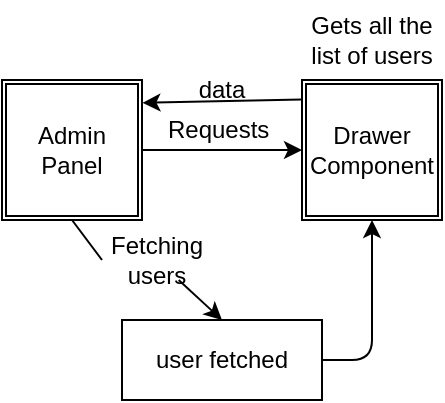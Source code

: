 <mxfile>
    <diagram id="tJLRbwXHy4bHzzvN1dSZ" name="Page-1">
        <mxGraphModel dx="911" dy="317" grid="1" gridSize="10" guides="1" tooltips="1" connect="1" arrows="1" fold="1" page="1" pageScale="1" pageWidth="850" pageHeight="1100" math="0" shadow="0">
            <root>
                <mxCell id="0"/>
                <mxCell id="1" parent="0"/>
                <mxCell id="12" value="" style="edgeStyle=none;html=1;" edge="1" parent="1" source="5">
                    <mxGeometry relative="1" as="geometry">
                        <mxPoint x="330" y="105" as="targetPoint"/>
                    </mxGeometry>
                </mxCell>
                <mxCell id="15" value="" style="edgeStyle=none;html=1;startArrow=none;entryX=0.5;entryY=0;entryDx=0;entryDy=0;" edge="1" parent="1" source="16" target="14">
                    <mxGeometry relative="1" as="geometry"/>
                </mxCell>
                <mxCell id="5" value="Admin Panel" style="shape=ext;double=1;whiteSpace=wrap;html=1;aspect=fixed;" vertex="1" parent="1">
                    <mxGeometry x="180" y="70" width="70" height="70" as="geometry"/>
                </mxCell>
                <mxCell id="7" value="Gets all the list of users" style="text;strokeColor=none;align=center;fillColor=none;html=1;verticalAlign=middle;whiteSpace=wrap;rounded=0;" vertex="1" parent="1">
                    <mxGeometry x="330" y="30" width="70" height="40" as="geometry"/>
                </mxCell>
                <mxCell id="11" value="Drawer&lt;br&gt;Component" style="shape=ext;double=1;whiteSpace=wrap;html=1;aspect=fixed;" vertex="1" parent="1">
                    <mxGeometry x="330" y="70" width="70" height="70" as="geometry"/>
                </mxCell>
                <mxCell id="13" value="Requests&amp;nbsp;" style="text;strokeColor=none;align=center;fillColor=none;html=1;verticalAlign=middle;whiteSpace=wrap;rounded=0;" vertex="1" parent="1">
                    <mxGeometry x="260" y="80" width="60" height="30" as="geometry"/>
                </mxCell>
                <mxCell id="20" value="" style="edgeStyle=none;html=1;entryX=0.5;entryY=1;entryDx=0;entryDy=0;" edge="1" parent="1" source="14" target="11">
                    <mxGeometry relative="1" as="geometry">
                        <mxPoint x="400" y="210" as="targetPoint"/>
                        <Array as="points">
                            <mxPoint x="365" y="210"/>
                        </Array>
                    </mxGeometry>
                </mxCell>
                <mxCell id="14" value="user fetched" style="whiteSpace=wrap;html=1;" vertex="1" parent="1">
                    <mxGeometry x="240" y="190" width="100" height="40" as="geometry"/>
                </mxCell>
                <mxCell id="17" value="" style="edgeStyle=none;html=1;endArrow=none;exitX=0.5;exitY=1;exitDx=0;exitDy=0;" edge="1" parent="1" source="5" target="16">
                    <mxGeometry relative="1" as="geometry">
                        <mxPoint x="240" y="140" as="sourcePoint"/>
                        <mxPoint x="268.571" y="180" as="targetPoint"/>
                        <Array as="points">
                            <mxPoint x="230" y="160"/>
                        </Array>
                    </mxGeometry>
                </mxCell>
                <mxCell id="16" value="Fetching users" style="text;strokeColor=none;align=center;fillColor=none;html=1;verticalAlign=middle;whiteSpace=wrap;rounded=0;rotation=0;" vertex="1" parent="1">
                    <mxGeometry x="230" y="150" width="55" height="20" as="geometry"/>
                </mxCell>
                <mxCell id="23" value="" style="edgeStyle=none;html=1;exitX=-0.003;exitY=0.14;exitDx=0;exitDy=0;exitPerimeter=0;entryX=1.003;entryY=0.163;entryDx=0;entryDy=0;entryPerimeter=0;" edge="1" parent="1" source="11" target="5">
                    <mxGeometry relative="1" as="geometry">
                        <mxPoint x="260" y="115" as="sourcePoint"/>
                        <mxPoint x="340" y="115" as="targetPoint"/>
                    </mxGeometry>
                </mxCell>
                <mxCell id="24" value="data" style="text;strokeColor=none;align=center;fillColor=none;html=1;verticalAlign=middle;whiteSpace=wrap;rounded=0;" vertex="1" parent="1">
                    <mxGeometry x="260" y="60" width="60" height="30" as="geometry"/>
                </mxCell>
            </root>
        </mxGraphModel>
    </diagram>
</mxfile>